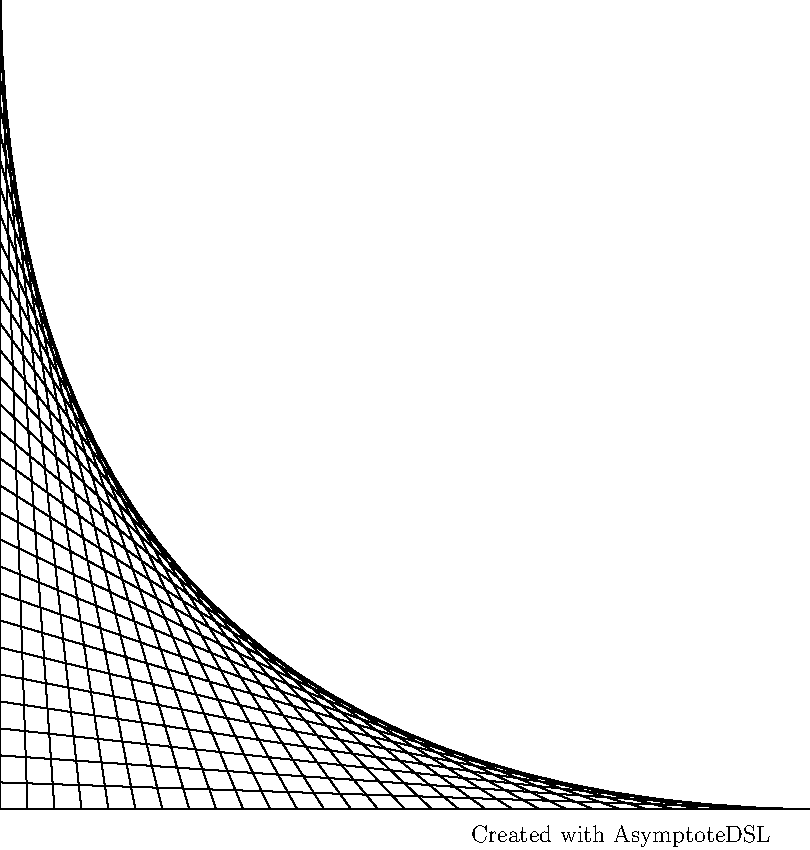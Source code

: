 size(15cm, 15cm);
draw((0.0,30.0) -- (0.0,0.0) -- (30.0,0.0), black);
draw((1.0,0.0) -- (0.0,30.0), black);
draw((2.0,0.0) -- (0.0,29.0), black);
draw((3.0,0.0) -- (0.0,28.0), black);
draw((4.0,0.0) -- (0.0,27.0), black);
draw((5.0,0.0) -- (0.0,26.0), black);
draw((6.0,0.0) -- (0.0,25.0), black);
draw((7.0,0.0) -- (0.0,24.0), black);
draw((8.0,0.0) -- (0.0,23.0), black);
draw((9.0,0.0) -- (0.0,22.0), black);
draw((10.0,0.0) -- (0.0,21.0), black);
draw((11.0,0.0) -- (0.0,20.0), black);
draw((12.0,0.0) -- (0.0,19.0), black);
draw((13.0,0.0) -- (0.0,18.0), black);
draw((14.0,0.0) -- (0.0,17.0), black);
draw((15.0,0.0) -- (0.0,16.0), black);
draw((16.0,0.0) -- (0.0,15.0), black);
draw((17.0,0.0) -- (0.0,14.0), black);
draw((18.0,0.0) -- (0.0,13.0), black);
draw((19.0,0.0) -- (0.0,12.0), black);
draw((20.0,0.0) -- (0.0,11.0), black);
draw((21.0,0.0) -- (0.0,10.0), black);
draw((22.0,0.0) -- (0.0,9.0), black);
draw((23.0,0.0) -- (0.0,8.0), black);
draw((24.0,0.0) -- (0.0,7.0), black);
draw((25.0,0.0) -- (0.0,6.0), black);
draw((26.0,0.0) -- (0.0,5.0), black);
draw((27.0,0.0) -- (0.0,4.0), black);
draw((28.0,0.0) -- (0.0,3.0), black);
draw((29.0,0.0) -- (0.0,2.0), black);
draw((30.0,0.0) -- (0.0,1.0), black);
label("Created with AsymptoteDSL", (23.0,-1.0), align = NoAlign, black);
